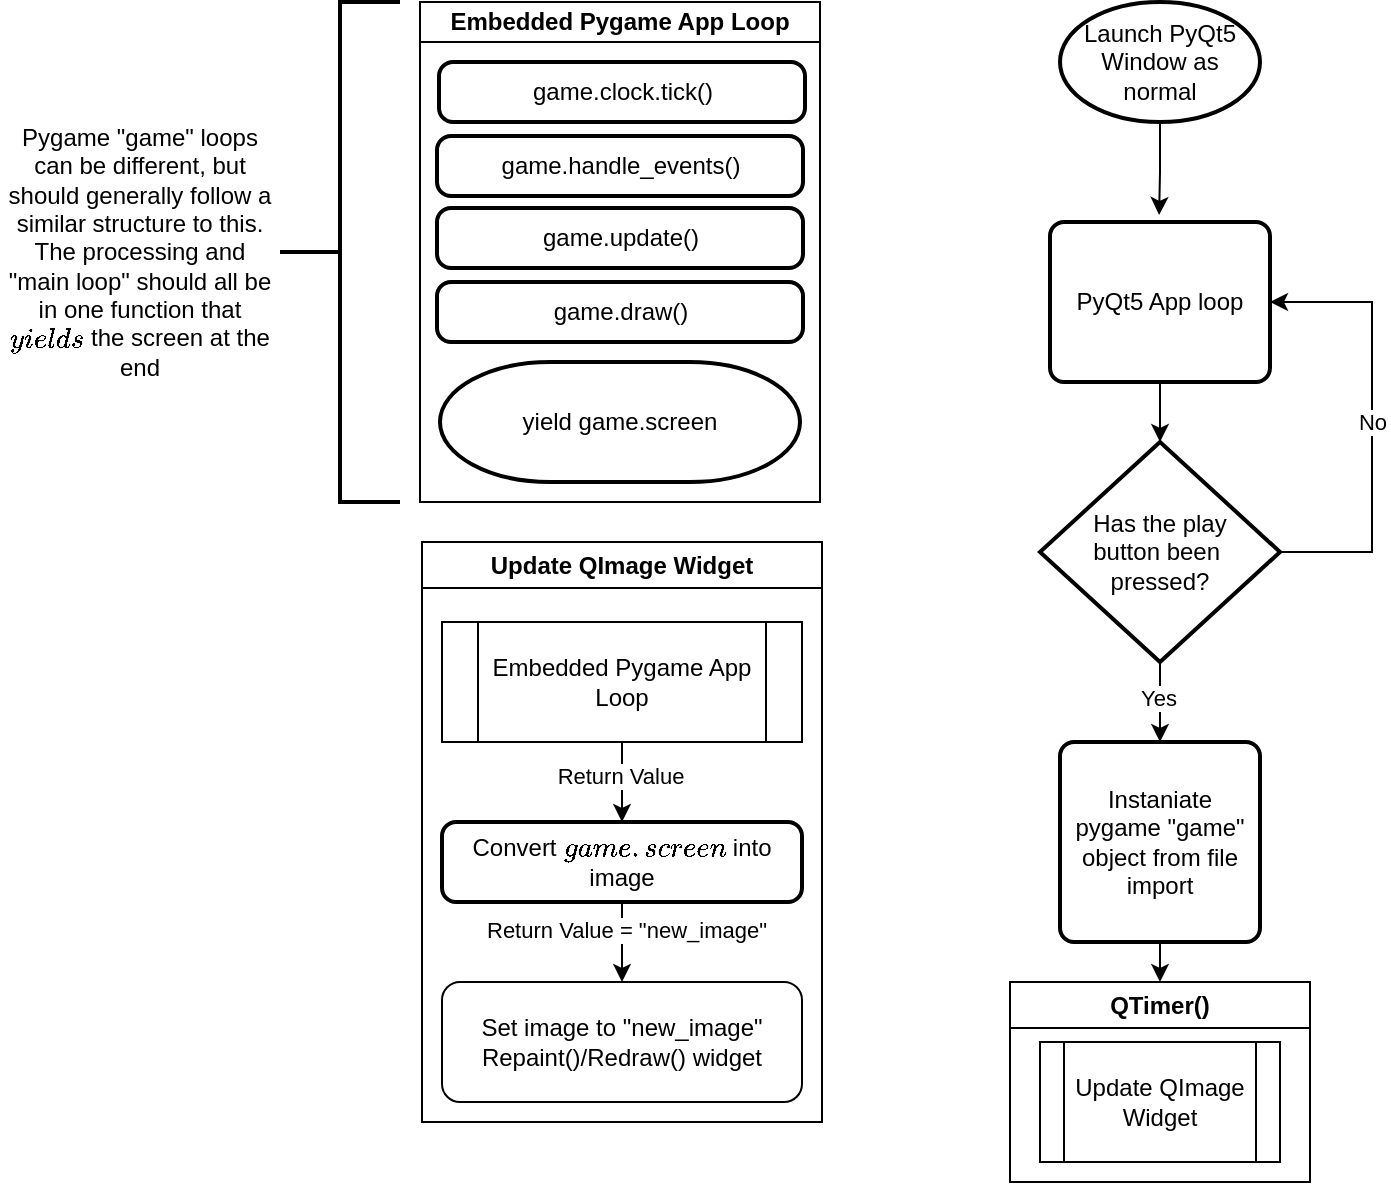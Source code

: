 <mxfile version="22.1.2" type="device">
  <diagram id="C5RBs43oDa-KdzZeNtuy" name="Page-1">
    <mxGraphModel dx="978" dy="571" grid="1" gridSize="10" guides="1" tooltips="1" connect="1" arrows="1" fold="1" page="1" pageScale="1" pageWidth="827" pageHeight="1169" math="0" shadow="0">
      <root>
        <mxCell id="WIyWlLk6GJQsqaUBKTNV-0" />
        <mxCell id="WIyWlLk6GJQsqaUBKTNV-1" parent="WIyWlLk6GJQsqaUBKTNV-0" />
        <mxCell id="v8jtZvjTb5YIUa1YYYXu-3" style="edgeStyle=orthogonalEdgeStyle;rounded=0;orthogonalLoop=1;jettySize=auto;html=1;exitX=0.5;exitY=1;exitDx=0;exitDy=0;exitPerimeter=0;entryX=0.496;entryY=-0.044;entryDx=0;entryDy=0;entryPerimeter=0;" edge="1" parent="WIyWlLk6GJQsqaUBKTNV-1" source="v8jtZvjTb5YIUa1YYYXu-0" target="v8jtZvjTb5YIUa1YYYXu-5">
          <mxGeometry relative="1" as="geometry">
            <mxPoint x="590" y="130" as="targetPoint" />
          </mxGeometry>
        </mxCell>
        <mxCell id="v8jtZvjTb5YIUa1YYYXu-0" value="Launch PyQt5 Window as normal" style="strokeWidth=2;html=1;shape=mxgraph.flowchart.start_1;whiteSpace=wrap;" vertex="1" parent="WIyWlLk6GJQsqaUBKTNV-1">
          <mxGeometry x="540" y="40" width="100" height="60" as="geometry" />
        </mxCell>
        <mxCell id="v8jtZvjTb5YIUa1YYYXu-5" value="PyQt5 App loop" style="rounded=1;whiteSpace=wrap;html=1;absoluteArcSize=1;arcSize=14;strokeWidth=2;" vertex="1" parent="WIyWlLk6GJQsqaUBKTNV-1">
          <mxGeometry x="535" y="150" width="110" height="80" as="geometry" />
        </mxCell>
        <mxCell id="v8jtZvjTb5YIUa1YYYXu-13" style="edgeStyle=orthogonalEdgeStyle;rounded=0;orthogonalLoop=1;jettySize=auto;html=1;entryX=0.5;entryY=0;entryDx=0;entryDy=0;" edge="1" parent="WIyWlLk6GJQsqaUBKTNV-1" source="v8jtZvjTb5YIUa1YYYXu-7" target="v8jtZvjTb5YIUa1YYYXu-20">
          <mxGeometry relative="1" as="geometry">
            <mxPoint x="590" y="430" as="targetPoint" />
          </mxGeometry>
        </mxCell>
        <mxCell id="v8jtZvjTb5YIUa1YYYXu-14" value="Yes&lt;br&gt;" style="edgeLabel;html=1;align=center;verticalAlign=middle;resizable=0;points=[];" vertex="1" connectable="0" parent="v8jtZvjTb5YIUa1YYYXu-13">
          <mxGeometry x="-0.132" y="-1" relative="1" as="geometry">
            <mxPoint as="offset" />
          </mxGeometry>
        </mxCell>
        <mxCell id="v8jtZvjTb5YIUa1YYYXu-16" style="edgeStyle=orthogonalEdgeStyle;rounded=0;orthogonalLoop=1;jettySize=auto;html=1;exitX=1;exitY=0.5;exitDx=0;exitDy=0;exitPerimeter=0;entryX=1;entryY=0.5;entryDx=0;entryDy=0;" edge="1" parent="WIyWlLk6GJQsqaUBKTNV-1" source="v8jtZvjTb5YIUa1YYYXu-7" target="v8jtZvjTb5YIUa1YYYXu-5">
          <mxGeometry relative="1" as="geometry">
            <Array as="points">
              <mxPoint x="696" y="315" />
              <mxPoint x="696" y="190" />
            </Array>
          </mxGeometry>
        </mxCell>
        <mxCell id="v8jtZvjTb5YIUa1YYYXu-18" value="No" style="edgeLabel;html=1;align=center;verticalAlign=middle;resizable=0;points=[];" vertex="1" connectable="0" parent="v8jtZvjTb5YIUa1YYYXu-16">
          <mxGeometry x="-0.0" relative="1" as="geometry">
            <mxPoint as="offset" />
          </mxGeometry>
        </mxCell>
        <mxCell id="v8jtZvjTb5YIUa1YYYXu-7" value="Has the play&lt;br&gt;button been&amp;nbsp;&lt;br&gt;pressed?" style="strokeWidth=2;html=1;shape=mxgraph.flowchart.decision;whiteSpace=wrap;" vertex="1" parent="WIyWlLk6GJQsqaUBKTNV-1">
          <mxGeometry x="530" y="260" width="120" height="110" as="geometry" />
        </mxCell>
        <mxCell id="v8jtZvjTb5YIUa1YYYXu-9" style="edgeStyle=orthogonalEdgeStyle;rounded=0;orthogonalLoop=1;jettySize=auto;html=1;entryX=0.5;entryY=0;entryDx=0;entryDy=0;entryPerimeter=0;" edge="1" parent="WIyWlLk6GJQsqaUBKTNV-1" source="v8jtZvjTb5YIUa1YYYXu-5" target="v8jtZvjTb5YIUa1YYYXu-7">
          <mxGeometry relative="1" as="geometry" />
        </mxCell>
        <mxCell id="v8jtZvjTb5YIUa1YYYXu-42" style="edgeStyle=orthogonalEdgeStyle;rounded=0;orthogonalLoop=1;jettySize=auto;html=1;" edge="1" parent="WIyWlLk6GJQsqaUBKTNV-1" source="v8jtZvjTb5YIUa1YYYXu-20">
          <mxGeometry relative="1" as="geometry">
            <mxPoint x="590" y="530" as="targetPoint" />
          </mxGeometry>
        </mxCell>
        <mxCell id="v8jtZvjTb5YIUa1YYYXu-20" value="Instaniate pygame &quot;game&quot; object from file&lt;br&gt;import&lt;br&gt;" style="rounded=1;whiteSpace=wrap;html=1;absoluteArcSize=1;arcSize=14;strokeWidth=2;" vertex="1" parent="WIyWlLk6GJQsqaUBKTNV-1">
          <mxGeometry x="540" y="410" width="100" height="100" as="geometry" />
        </mxCell>
        <mxCell id="v8jtZvjTb5YIUa1YYYXu-25" value="Embedded Pygame App Loop" style="swimlane;whiteSpace=wrap;html=1;startSize=20;" vertex="1" parent="WIyWlLk6GJQsqaUBKTNV-1">
          <mxGeometry x="220" y="40" width="200" height="250" as="geometry" />
        </mxCell>
        <mxCell id="v8jtZvjTb5YIUa1YYYXu-27" value="game.clock.tick()" style="rounded=1;whiteSpace=wrap;html=1;absoluteArcSize=1;arcSize=14;strokeWidth=2;" vertex="1" parent="v8jtZvjTb5YIUa1YYYXu-25">
          <mxGeometry x="9.5" y="30" width="183" height="30" as="geometry" />
        </mxCell>
        <mxCell id="v8jtZvjTb5YIUa1YYYXu-29" value="game.handle_events()" style="rounded=1;whiteSpace=wrap;html=1;absoluteArcSize=1;arcSize=14;strokeWidth=2;" vertex="1" parent="v8jtZvjTb5YIUa1YYYXu-25">
          <mxGeometry x="8.5" y="67" width="183" height="30" as="geometry" />
        </mxCell>
        <mxCell id="v8jtZvjTb5YIUa1YYYXu-30" value="game.update()" style="rounded=1;whiteSpace=wrap;html=1;absoluteArcSize=1;arcSize=14;strokeWidth=2;" vertex="1" parent="v8jtZvjTb5YIUa1YYYXu-25">
          <mxGeometry x="8.5" y="103" width="183" height="30" as="geometry" />
        </mxCell>
        <mxCell id="v8jtZvjTb5YIUa1YYYXu-33" value="game.draw()" style="rounded=1;whiteSpace=wrap;html=1;absoluteArcSize=1;arcSize=14;strokeWidth=2;" vertex="1" parent="v8jtZvjTb5YIUa1YYYXu-25">
          <mxGeometry x="8.5" y="140" width="183" height="30" as="geometry" />
        </mxCell>
        <mxCell id="v8jtZvjTb5YIUa1YYYXu-37" value="yield game.screen" style="strokeWidth=2;html=1;shape=mxgraph.flowchart.terminator;whiteSpace=wrap;" vertex="1" parent="v8jtZvjTb5YIUa1YYYXu-25">
          <mxGeometry x="10" y="180" width="180" height="60" as="geometry" />
        </mxCell>
        <mxCell id="v8jtZvjTb5YIUa1YYYXu-39" value="" style="strokeWidth=2;html=1;shape=mxgraph.flowchart.annotation_2;align=left;labelPosition=right;pointerEvents=1;" vertex="1" parent="WIyWlLk6GJQsqaUBKTNV-1">
          <mxGeometry x="150" y="40" width="60" height="250" as="geometry" />
        </mxCell>
        <mxCell id="v8jtZvjTb5YIUa1YYYXu-40" value="Pygame &quot;game&quot; loops can be different, but should generally follow a similar structure to this.&lt;br&gt;The processing and &quot;main loop&quot; should all be in one function that `yields` the screen at the end" style="text;html=1;strokeColor=none;fillColor=none;align=center;verticalAlign=middle;whiteSpace=wrap;rounded=0;" vertex="1" parent="WIyWlLk6GJQsqaUBKTNV-1">
          <mxGeometry x="10" y="150" width="140" height="30" as="geometry" />
        </mxCell>
        <mxCell id="v8jtZvjTb5YIUa1YYYXu-45" value="QTimer()" style="swimlane;whiteSpace=wrap;html=1;" vertex="1" parent="WIyWlLk6GJQsqaUBKTNV-1">
          <mxGeometry x="515" y="530" width="150" height="100" as="geometry" />
        </mxCell>
        <mxCell id="v8jtZvjTb5YIUa1YYYXu-62" value="Update QImage Widget" style="shape=process;whiteSpace=wrap;html=1;backgroundOutline=1;" vertex="1" parent="v8jtZvjTb5YIUa1YYYXu-45">
          <mxGeometry x="15" y="30" width="120" height="60" as="geometry" />
        </mxCell>
        <mxCell id="v8jtZvjTb5YIUa1YYYXu-49" value="Update QImage Widget" style="swimlane;whiteSpace=wrap;html=1;" vertex="1" parent="WIyWlLk6GJQsqaUBKTNV-1">
          <mxGeometry x="221" y="310" width="200" height="290" as="geometry" />
        </mxCell>
        <mxCell id="v8jtZvjTb5YIUa1YYYXu-55" style="edgeStyle=orthogonalEdgeStyle;rounded=0;orthogonalLoop=1;jettySize=auto;html=1;entryX=0.5;entryY=0;entryDx=0;entryDy=0;" edge="1" parent="v8jtZvjTb5YIUa1YYYXu-49" source="v8jtZvjTb5YIUa1YYYXu-51" target="v8jtZvjTb5YIUa1YYYXu-53">
          <mxGeometry relative="1" as="geometry" />
        </mxCell>
        <mxCell id="v8jtZvjTb5YIUa1YYYXu-56" value="Return Value" style="edgeLabel;html=1;align=center;verticalAlign=middle;resizable=0;points=[];" vertex="1" connectable="0" parent="v8jtZvjTb5YIUa1YYYXu-55">
          <mxGeometry x="-0.176" y="-1" relative="1" as="geometry">
            <mxPoint as="offset" />
          </mxGeometry>
        </mxCell>
        <mxCell id="v8jtZvjTb5YIUa1YYYXu-51" value="Embedded Pygame App Loop" style="shape=process;whiteSpace=wrap;html=1;backgroundOutline=1;" vertex="1" parent="v8jtZvjTb5YIUa1YYYXu-49">
          <mxGeometry x="10" y="40" width="180" height="60" as="geometry" />
        </mxCell>
        <mxCell id="v8jtZvjTb5YIUa1YYYXu-53" value="Convert `game.screen` into image" style="rounded=1;whiteSpace=wrap;html=1;absoluteArcSize=1;arcSize=14;strokeWidth=2;" vertex="1" parent="v8jtZvjTb5YIUa1YYYXu-49">
          <mxGeometry x="10" y="140" width="180" height="40" as="geometry" />
        </mxCell>
        <mxCell id="v8jtZvjTb5YIUa1YYYXu-54" style="edgeStyle=orthogonalEdgeStyle;rounded=0;orthogonalLoop=1;jettySize=auto;html=1;exitX=0.5;exitY=1;exitDx=0;exitDy=0;" edge="1" parent="v8jtZvjTb5YIUa1YYYXu-49" source="v8jtZvjTb5YIUa1YYYXu-53" target="v8jtZvjTb5YIUa1YYYXu-53">
          <mxGeometry relative="1" as="geometry" />
        </mxCell>
        <mxCell id="v8jtZvjTb5YIUa1YYYXu-59" value="Set image to &quot;new_image&quot;&lt;br&gt;Repaint()/Redraw() widget" style="rounded=1;whiteSpace=wrap;html=1;" vertex="1" parent="v8jtZvjTb5YIUa1YYYXu-49">
          <mxGeometry x="10" y="220" width="180" height="60" as="geometry" />
        </mxCell>
        <mxCell id="v8jtZvjTb5YIUa1YYYXu-58" style="edgeStyle=orthogonalEdgeStyle;rounded=0;orthogonalLoop=1;jettySize=auto;html=1;" edge="1" parent="v8jtZvjTb5YIUa1YYYXu-49" source="v8jtZvjTb5YIUa1YYYXu-53" target="v8jtZvjTb5YIUa1YYYXu-59">
          <mxGeometry relative="1" as="geometry">
            <mxPoint x="100.0" y="200" as="targetPoint" />
          </mxGeometry>
        </mxCell>
        <mxCell id="v8jtZvjTb5YIUa1YYYXu-60" value="Return Value = &quot;new_image&quot;" style="edgeLabel;html=1;align=center;verticalAlign=middle;resizable=0;points=[];" vertex="1" connectable="0" parent="v8jtZvjTb5YIUa1YYYXu-58">
          <mxGeometry x="-0.295" y="2" relative="1" as="geometry">
            <mxPoint as="offset" />
          </mxGeometry>
        </mxCell>
      </root>
    </mxGraphModel>
  </diagram>
</mxfile>
